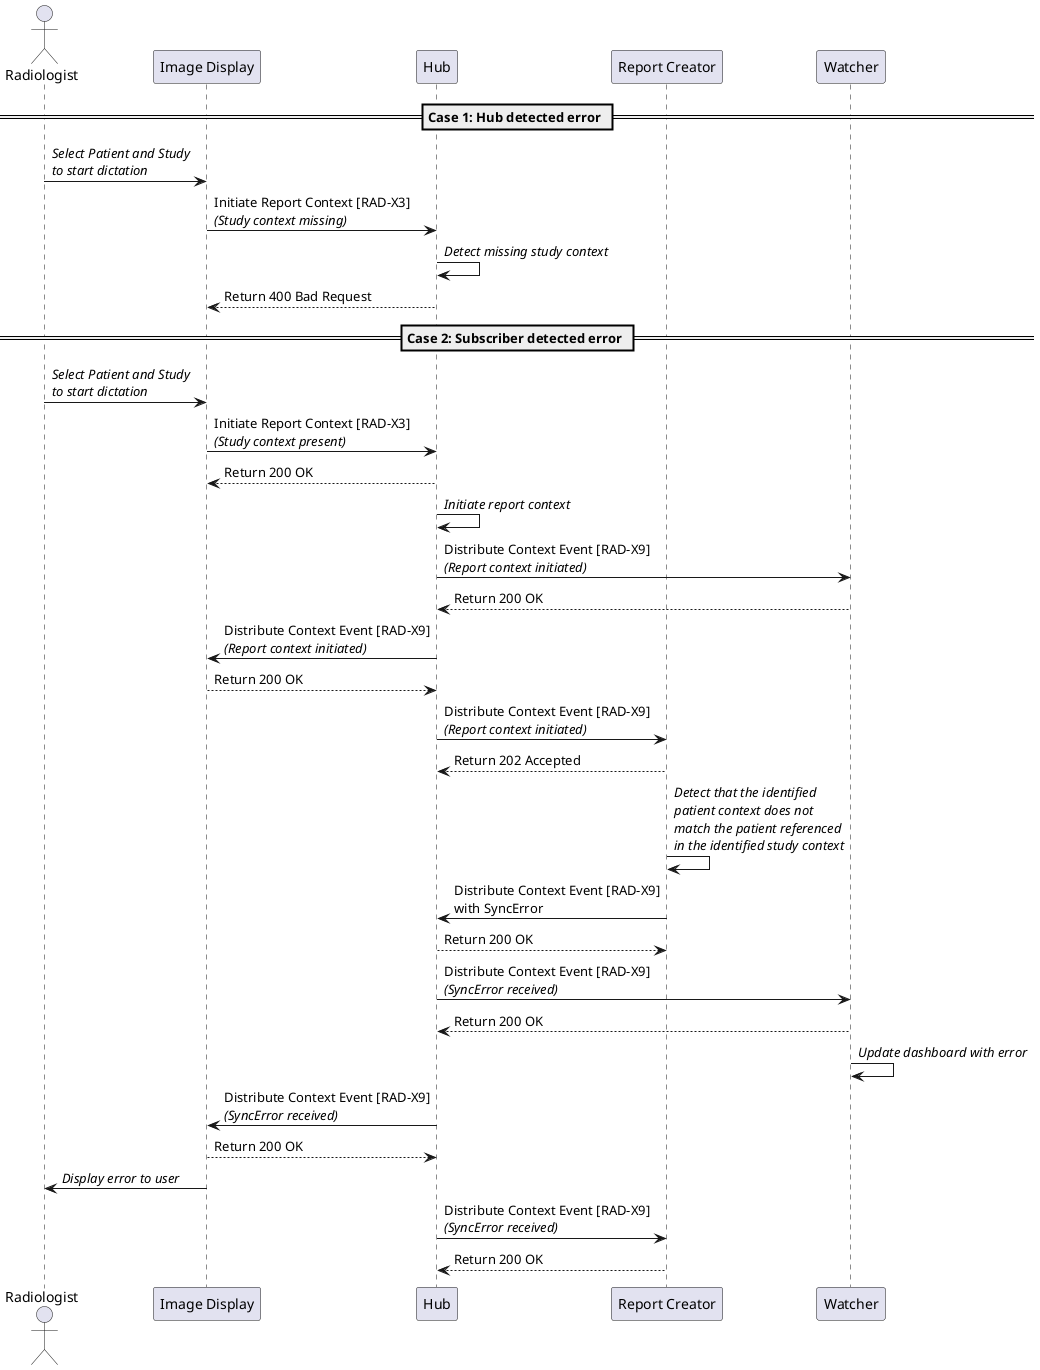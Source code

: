 @startuml

actor Radiologist as User
participant "Image Display" as PACS
participant "Hub" as Hub
participant "Report Creator" as Report
participant "Watcher" as Watcher

== Case 1: Hub detected error ==

User->PACS: //Select Patient and Study//\n//to start dictation//
PACS->Hub: Initiate Report Context [RAD-X3]\n//(Study context missing)//
Hub->Hub: //Detect missing study context//
Hub-->PACS: Return 400 Bad Request

== Case 2: Subscriber detected error ==

User->PACS: //Select Patient and Study//\n//to start dictation//
PACS->Hub: Initiate Report Context [RAD-X3]\n//(Study context present)//
Hub-->PACS: Return 200 OK
Hub->Hub: //Initiate report context//
Hub->Watcher: Distribute Context Event [RAD-X9]\n//(Report context initiated)//
Watcher-->Hub: Return 200 OK
Hub->PACS: Distribute Context Event [RAD-X9]\n//(Report context initiated)//
PACS-->Hub: Return 200 OK
Hub->Report: Distribute Context Event [RAD-X9]\n//(Report context initiated)//
Report-->Hub: Return 202 Accepted
Report->Report: //Detect that the identified//\n//patient context does not//\n//match the patient referenced//\n//in the identified study context//
Report->Hub: Distribute Context Event [RAD-X9]\nwith SyncError
Hub-->Report: Return 200 OK
Hub->Watcher: Distribute Context Event [RAD-X9]\n//(SyncError received)//
Watcher-->Hub: Return 200 OK
Watcher->Watcher: //Update dashboard with error//
Hub->PACS: Distribute Context Event [RAD-X9]\n//(SyncError received)//
PACS-->Hub: Return 200 OK
PACS->User: //Display error to user//
Hub->Report: Distribute Context Event [RAD-X9]\n//(SyncError received)//
Report-->Hub: Return 200 OK

@enduml